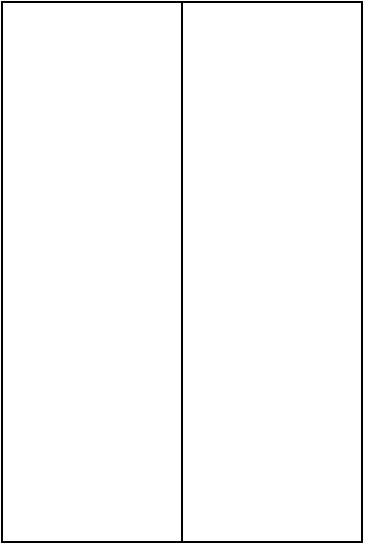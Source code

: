 <mxfile version="17.1.3" type="github">
  <diagram id="p-mqxITYTURSqpT-Fl6u" name="第 1 页">
    <mxGraphModel dx="687" dy="385" grid="1" gridSize="10" guides="1" tooltips="1" connect="1" arrows="1" fold="1" page="1" pageScale="1" pageWidth="827" pageHeight="1169" math="0" shadow="0">
      <root>
        <mxCell id="0" />
        <mxCell id="1" parent="0" />
        <mxCell id="sv9ZIHkRJ7e33b8hSzoQ-1" value="" style="rounded=0;whiteSpace=wrap;html=1;" vertex="1" parent="1">
          <mxGeometry x="390" y="360" width="180" height="270" as="geometry" />
        </mxCell>
        <mxCell id="sv9ZIHkRJ7e33b8hSzoQ-2" value="" style="endArrow=none;html=1;rounded=0;entryX=0.5;entryY=0;entryDx=0;entryDy=0;exitX=0.5;exitY=1;exitDx=0;exitDy=0;" edge="1" parent="1" source="sv9ZIHkRJ7e33b8hSzoQ-1" target="sv9ZIHkRJ7e33b8hSzoQ-1">
          <mxGeometry width="50" height="50" relative="1" as="geometry">
            <mxPoint x="510" y="510" as="sourcePoint" />
            <mxPoint x="560" y="460" as="targetPoint" />
          </mxGeometry>
        </mxCell>
      </root>
    </mxGraphModel>
  </diagram>
</mxfile>
